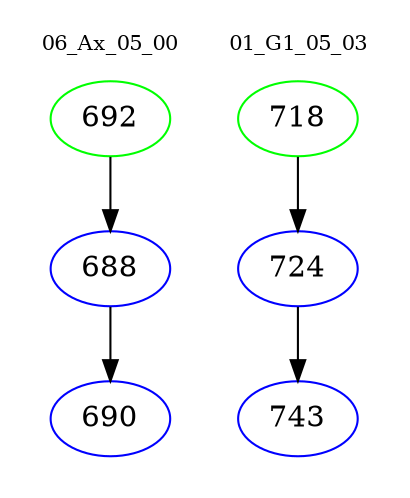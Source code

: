 digraph{
subgraph cluster_0 {
color = white
label = "06_Ax_05_00";
fontsize=10;
T0_692 [label="692", color="green"]
T0_692 -> T0_688 [color="black"]
T0_688 [label="688", color="blue"]
T0_688 -> T0_690 [color="black"]
T0_690 [label="690", color="blue"]
}
subgraph cluster_1 {
color = white
label = "01_G1_05_03";
fontsize=10;
T1_718 [label="718", color="green"]
T1_718 -> T1_724 [color="black"]
T1_724 [label="724", color="blue"]
T1_724 -> T1_743 [color="black"]
T1_743 [label="743", color="blue"]
}
}
